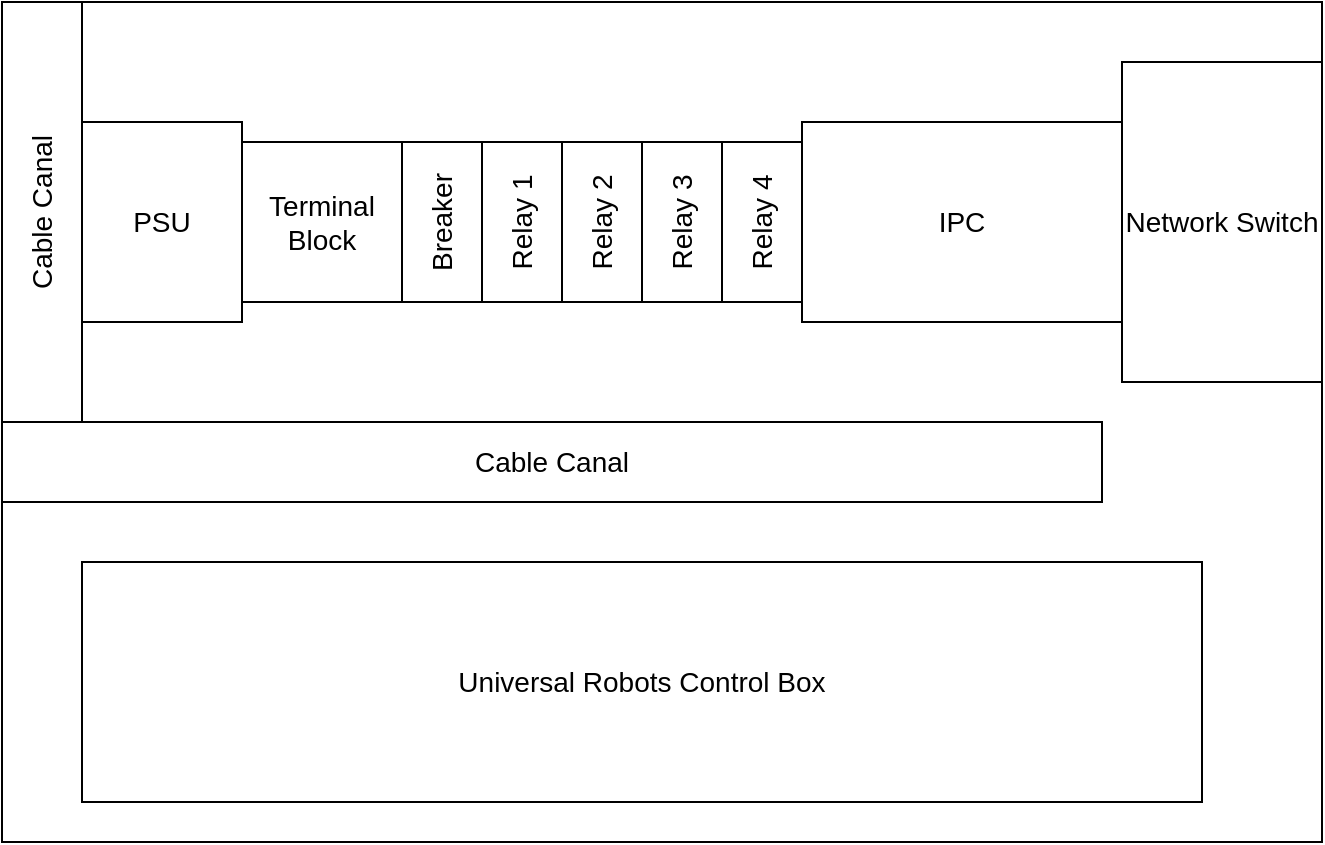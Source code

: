 <mxfile version="20.7.4" type="github">
  <diagram id="Qr0O13sCyCkaR1NoNOQS" name="Page-1">
    <mxGraphModel dx="1358" dy="718" grid="1" gridSize="10" guides="1" tooltips="1" connect="1" arrows="1" fold="1" page="1" pageScale="1" pageWidth="3300" pageHeight="4681" math="0" shadow="0">
      <root>
        <mxCell id="0" />
        <mxCell id="1" parent="0" />
        <mxCell id="ojQcFGe6-04BjamfQOLj-1" value="" style="rounded=0;whiteSpace=wrap;html=1;fillColor=none;" vertex="1" parent="1">
          <mxGeometry x="45" y="40" width="660" height="420" as="geometry" />
        </mxCell>
        <mxCell id="ojQcFGe6-04BjamfQOLj-2" value="Cable Canal" style="rounded=0;whiteSpace=wrap;html=1;fillColor=none;rotation=-90;fontSize=14;" vertex="1" parent="1">
          <mxGeometry x="-40" y="125" width="210" height="40" as="geometry" />
        </mxCell>
        <mxCell id="ojQcFGe6-04BjamfQOLj-3" value="PSU" style="rounded=0;whiteSpace=wrap;html=1;fillColor=none;fontSize=14;" vertex="1" parent="1">
          <mxGeometry x="85" y="100" width="80" height="100" as="geometry" />
        </mxCell>
        <mxCell id="ojQcFGe6-04BjamfQOLj-4" value="Terminal Block" style="rounded=0;whiteSpace=wrap;html=1;fillColor=none;fontSize=14;" vertex="1" parent="1">
          <mxGeometry x="165" y="110" width="80" height="80" as="geometry" />
        </mxCell>
        <mxCell id="ojQcFGe6-04BjamfQOLj-5" value="Breaker" style="rounded=0;whiteSpace=wrap;html=1;fillColor=none;rotation=-90;fontSize=14;" vertex="1" parent="1">
          <mxGeometry x="225" y="130" width="80" height="40" as="geometry" />
        </mxCell>
        <mxCell id="ojQcFGe6-04BjamfQOLj-13" value="Universal Robots Control Box" style="rounded=0;whiteSpace=wrap;html=1;fillColor=none;fontSize=14;" vertex="1" parent="1">
          <mxGeometry x="85" y="320" width="560" height="120" as="geometry" />
        </mxCell>
        <mxCell id="ojQcFGe6-04BjamfQOLj-14" value="&lt;div style=&quot;font-size: 14px;&quot;&gt;Relay 1&lt;/div&gt;" style="rounded=0;whiteSpace=wrap;html=1;fillColor=none;rotation=-90;fontSize=14;" vertex="1" parent="1">
          <mxGeometry x="265" y="130" width="80" height="40" as="geometry" />
        </mxCell>
        <mxCell id="ojQcFGe6-04BjamfQOLj-17" value="&lt;div style=&quot;font-size: 14px;&quot;&gt;Relay 2&lt;br&gt;&lt;/div&gt;" style="rounded=0;whiteSpace=wrap;html=1;fillColor=none;rotation=-90;fontSize=14;" vertex="1" parent="1">
          <mxGeometry x="305" y="130" width="80" height="40" as="geometry" />
        </mxCell>
        <mxCell id="ojQcFGe6-04BjamfQOLj-18" value="&lt;div style=&quot;font-size: 14px;&quot;&gt;Relay 3&lt;/div&gt;" style="rounded=0;whiteSpace=wrap;html=1;fillColor=none;rotation=-90;fontSize=14;" vertex="1" parent="1">
          <mxGeometry x="345" y="130" width="80" height="40" as="geometry" />
        </mxCell>
        <mxCell id="ojQcFGe6-04BjamfQOLj-19" value="&lt;div style=&quot;font-size: 14px;&quot;&gt;Relay 4&lt;/div&gt;" style="rounded=0;whiteSpace=wrap;html=1;fillColor=none;rotation=-90;fontSize=14;" vertex="1" parent="1">
          <mxGeometry x="385" y="130" width="80" height="40" as="geometry" />
        </mxCell>
        <mxCell id="ojQcFGe6-04BjamfQOLj-20" value="Network Switch" style="rounded=0;whiteSpace=wrap;html=1;fillColor=none;fontSize=14;" vertex="1" parent="1">
          <mxGeometry x="605" y="70" width="100" height="160" as="geometry" />
        </mxCell>
        <mxCell id="ojQcFGe6-04BjamfQOLj-21" value="IPC" style="rounded=0;whiteSpace=wrap;html=1;fillColor=none;fontSize=14;" vertex="1" parent="1">
          <mxGeometry x="445" y="100" width="160" height="100" as="geometry" />
        </mxCell>
        <mxCell id="ojQcFGe6-04BjamfQOLj-22" value="Cable Canal" style="rounded=0;whiteSpace=wrap;html=1;fillColor=none;rotation=0;fontSize=14;" vertex="1" parent="1">
          <mxGeometry x="45" y="250" width="550" height="40" as="geometry" />
        </mxCell>
      </root>
    </mxGraphModel>
  </diagram>
</mxfile>

